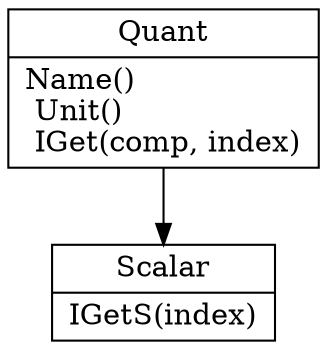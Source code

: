 digraph whiteboard{

node [ shape = "record" ]

Quant [label="{Quant | Name() \l Unit() \l IGet(comp, index)}"]

Scalar [label="{Scalar | IGetS(index)}"]
Quant->Scalar

}
